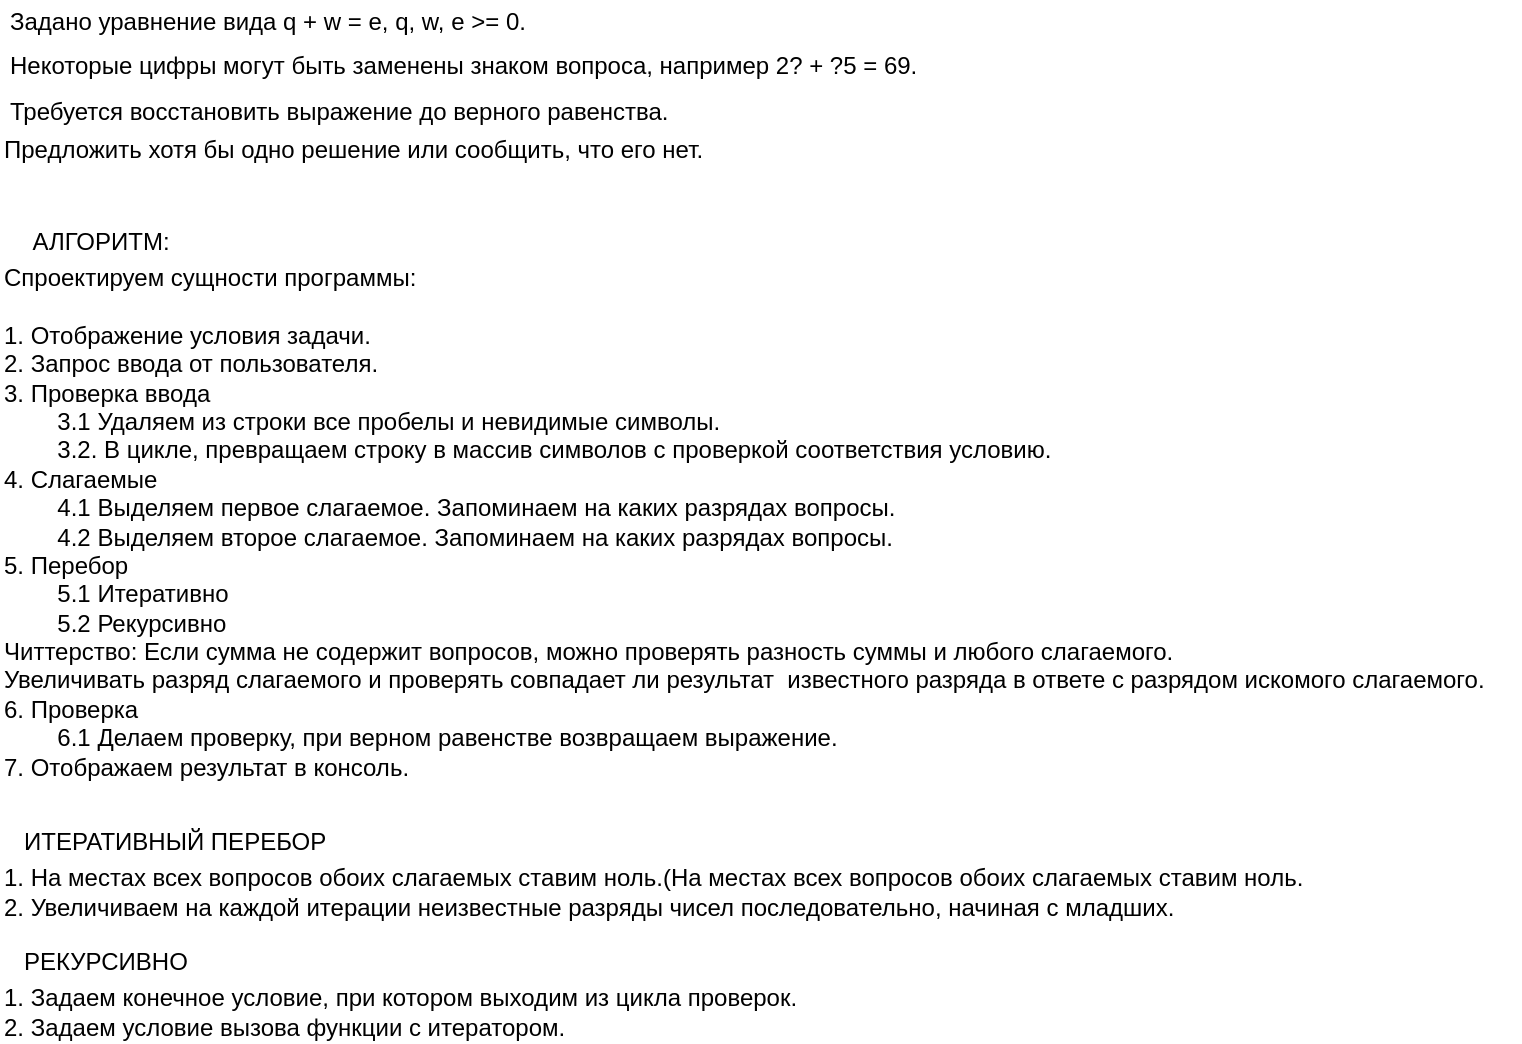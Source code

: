 <mxfile>
    <diagram id="xckwo_Ypl-v1aEoBa0Nb" name="Страница 1">
        <mxGraphModel dx="843" dy="2812" grid="1" gridSize="10" guides="1" tooltips="1" connect="1" arrows="1" fold="1" page="1" pageScale="1" pageWidth="827" pageHeight="1169" math="0" shadow="0">
            <root>
                <mxCell id="0"/>
                <mxCell id="1" parent="0"/>
                <mxCell id="2" value="&lt;table class=&quot;highlight tab-size js-file-line-container js-code-nav-container js-tagsearch-file&quot;&gt;&lt;tbody&gt;&lt;tr&gt;&lt;td id=&quot;LC3&quot; class=&quot;blob-code blob-code-inner js-file-line&quot;&gt;&lt;span class=&quot;pl-c&quot;&gt;Задано уравнение вида q + w = e, q, w, e &amp;gt;= 0. &lt;/span&gt;&lt;/td&gt;        &lt;/tr&gt;        &lt;tr&gt;          &lt;/tr&gt;&lt;/tbody&gt;&lt;/table&gt;&lt;table class=&quot;highlight tab-size js-file-line-container js-code-nav-container js-tagsearch-file&quot;&gt;&lt;tbody&gt;&lt;tr&gt;&lt;td id=&quot;LC4&quot; class=&quot;blob-code blob-code-inner js-file-line&quot;&gt;&lt;span class=&quot;pl-c&quot;&gt;Некоторые цифры могут быть заменены знаком вопроса, например 2? + ?5 = 69. &lt;/span&gt;&lt;/td&gt;        &lt;/tr&gt;        &lt;tr&gt;          &lt;/tr&gt;&lt;/tbody&gt;&lt;/table&gt;&lt;table class=&quot;highlight tab-size js-file-line-container js-code-nav-container js-tagsearch-file&quot;&gt;&lt;tbody&gt;&lt;tr&gt;&lt;td id=&quot;LC5&quot; class=&quot;blob-code blob-code-inner js-file-line&quot;&gt;&lt;span class=&quot;pl-c&quot;&gt;Требуется восстановить выражение до верного равенства. &lt;/span&gt;&lt;/td&gt;        &lt;/tr&gt;        &lt;tr&gt;          &lt;/tr&gt;&lt;/tbody&gt;&lt;/table&gt;&lt;span class=&quot;pl-c&quot;&gt;Предложить хотя бы одно решение или сообщить, что его нет.&lt;/span&gt;" style="text;html=1;align=left;verticalAlign=middle;resizable=0;points=[];autosize=1;strokeColor=none;fillColor=none;" vertex="1" parent="1">
                    <mxGeometry x="10" y="-2330" width="470" height="80" as="geometry"/>
                </mxCell>
                <mxCell id="3" value="АЛГОРИТМ:" style="text;html=1;align=center;verticalAlign=middle;resizable=0;points=[];autosize=1;strokeColor=none;fillColor=none;" vertex="1" parent="1">
                    <mxGeometry x="20" y="-2220" width="80" height="20" as="geometry"/>
                </mxCell>
                <mxCell id="4" value="Спроектируем сущности программы:&lt;br&gt;&lt;br&gt;1. Отображение условия задачи.&lt;br&gt;2. Запрос ввода от пользователя.&lt;br&gt;3. Проверка ввода&lt;br&gt;&lt;span&gt;&#9;&lt;/span&gt;&lt;span&gt;&#9;&lt;/span&gt;&lt;span style=&quot;white-space: pre&quot;&gt;&#9;&lt;/span&gt;3.1 У&lt;span class=&quot;pl-c&quot;&gt;даляем из строки все пробелы и невидимые символы.&lt;br&gt;&lt;span&gt;&#9;&lt;/span&gt;&lt;span style=&quot;white-space: pre&quot;&gt;&#9;&lt;/span&gt;3.2. В цикле, превращаем строку в массив символов с проверкой соответствия условию.&lt;br&gt;4. Слагаемые&lt;br&gt;&lt;span&gt;&#9;&lt;/span&gt;&lt;span&gt;&#9;&lt;/span&gt;&lt;span style=&quot;white-space: pre&quot;&gt;&#9;&lt;/span&gt;4.1 Выделяем первое слагаемое. Запоминаем на каких разрядах вопросы.&lt;br&gt;&lt;span&gt;&#9;&lt;/span&gt;&lt;span&gt;&#9;&lt;/span&gt;&lt;span style=&quot;white-space: pre&quot;&gt;&#9;&lt;/span&gt;4.2 Выделяем второе слагаемое. Запоминаем на каких разрядах вопросы.&lt;br&gt;5. Перебор&lt;br&gt;&lt;span&gt;&#9;&lt;/span&gt;&lt;span style=&quot;white-space: pre&quot;&gt;&#9;&lt;/span&gt;5.1 Итеративно&amp;nbsp;&lt;br&gt;&lt;span&gt;&#9;&lt;/span&gt;&lt;span style=&quot;white-space: pre&quot;&gt;&#9;&lt;/span&gt;5.2 Рекурсивно&amp;nbsp;&lt;br&gt;Читтерство: Если сумма не содержит вопросов, можно проверять разность суммы и любого слагаемого.&lt;br&gt;Увеличивать разряд слагаемого и проверять совпадает ли результат&amp;nbsp; известного разряда в ответе с разрядом искомого слагаемого.&lt;br&gt;6. Проверка&lt;br&gt;&lt;span&gt;&#9;&lt;/span&gt;&lt;span&gt;&#9;&lt;/span&gt;&lt;span style=&quot;white-space: pre&quot;&gt;&#9;&lt;/span&gt;6.1 Делаем проверку, при верном равенстве возвращаем выражение.&lt;br&gt;7. Отображаем результат в консоль.&lt;br&gt;&lt;/span&gt;" style="text;html=1;align=left;verticalAlign=middle;resizable=0;points=[];autosize=1;strokeColor=none;fillColor=none;" vertex="1" parent="1">
                    <mxGeometry x="10" y="-2200" width="760" height="260" as="geometry"/>
                </mxCell>
                <mxCell id="6" value="ИТЕРАТИВНЫЙ ПЕРЕБОР" style="text;html=1;align=left;verticalAlign=middle;resizable=0;points=[];autosize=1;strokeColor=none;fillColor=none;" vertex="1" parent="1">
                    <mxGeometry x="20" y="-1920" width="170" height="20" as="geometry"/>
                </mxCell>
                <mxCell id="7" value="&lt;span&gt;1. На местах всех вопросов обоих слагаемых ставим ноль.&lt;/span&gt;&lt;span&gt;(На местах всех вопросов обоих слагаемых ставим ноль.&lt;br&gt;2.&amp;nbsp;&lt;/span&gt;Увеличиваем на каждой итерации неизвестные разряды чисел последовательно, начиная с младших.&lt;span&gt;&lt;br&gt;&lt;/span&gt;" style="text;html=1;align=left;verticalAlign=middle;resizable=0;points=[];autosize=1;strokeColor=none;fillColor=none;" vertex="1" parent="1">
                    <mxGeometry x="10" y="-1900" width="670" height="30" as="geometry"/>
                </mxCell>
                <mxCell id="8" value="РЕКУРСИВНО" style="text;html=1;align=left;verticalAlign=middle;resizable=0;points=[];autosize=1;strokeColor=none;fillColor=none;" vertex="1" parent="1">
                    <mxGeometry x="20" y="-1860" width="100" height="20" as="geometry"/>
                </mxCell>
                <mxCell id="9" value="1. Задаем конечное условие, при котором выходим из цикла проверок.&lt;br&gt;2. Задаем условие вызова функции с итератором." style="text;html=1;align=left;verticalAlign=middle;resizable=0;points=[];autosize=1;strokeColor=none;fillColor=none;" vertex="1" parent="1">
                    <mxGeometry x="10" y="-1840" width="410" height="30" as="geometry"/>
                </mxCell>
            </root>
        </mxGraphModel>
    </diagram>
</mxfile>